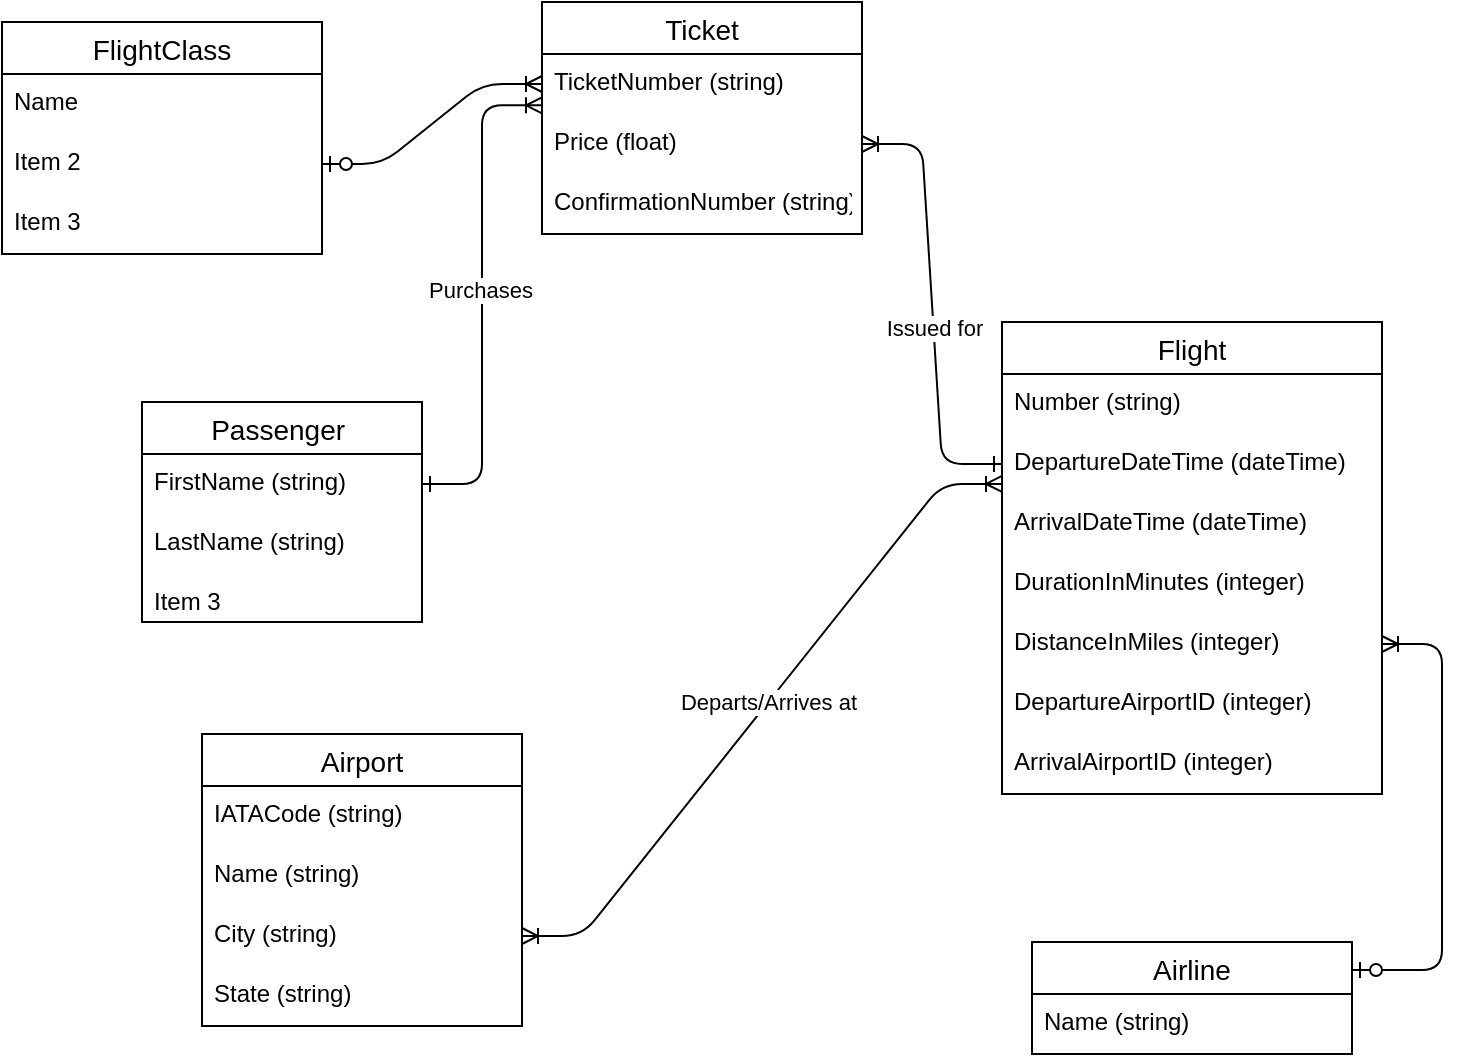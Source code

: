 <mxfile version="14.6.3" type="github">
  <diagram id="R2lEEEUBdFMjLlhIrx00" name="Page-1">
    <mxGraphModel dx="782" dy="446" grid="1" gridSize="10" guides="1" tooltips="1" connect="1" arrows="1" fold="1" page="1" pageScale="1" pageWidth="850" pageHeight="1100" math="0" shadow="0" extFonts="Permanent Marker^https://fonts.googleapis.com/css?family=Permanent+Marker">
      <root>
        <mxCell id="0" />
        <mxCell id="1" parent="0" />
        <mxCell id="KvIE-I7Vvlbd97NcbpaM-1" value="Passenger " style="swimlane;fontStyle=0;childLayout=stackLayout;horizontal=1;startSize=26;horizontalStack=0;resizeParent=1;resizeParentMax=0;resizeLast=0;collapsible=1;marginBottom=0;align=center;fontSize=14;" vertex="1" parent="1">
          <mxGeometry x="120" y="240" width="140" height="110" as="geometry" />
        </mxCell>
        <mxCell id="KvIE-I7Vvlbd97NcbpaM-2" value="FirstName (string)" style="text;strokeColor=none;fillColor=none;spacingLeft=4;spacingRight=4;overflow=hidden;rotatable=0;points=[[0,0.5],[1,0.5]];portConstraint=eastwest;fontSize=12;" vertex="1" parent="KvIE-I7Vvlbd97NcbpaM-1">
          <mxGeometry y="26" width="140" height="30" as="geometry" />
        </mxCell>
        <mxCell id="KvIE-I7Vvlbd97NcbpaM-3" value="LastName (string)" style="text;strokeColor=none;fillColor=none;spacingLeft=4;spacingRight=4;overflow=hidden;rotatable=0;points=[[0,0.5],[1,0.5]];portConstraint=eastwest;fontSize=12;" vertex="1" parent="KvIE-I7Vvlbd97NcbpaM-1">
          <mxGeometry y="56" width="140" height="30" as="geometry" />
        </mxCell>
        <mxCell id="KvIE-I7Vvlbd97NcbpaM-4" value="Item 3" style="text;strokeColor=none;fillColor=none;spacingLeft=4;spacingRight=4;overflow=hidden;rotatable=0;points=[[0,0.5],[1,0.5]];portConstraint=eastwest;fontSize=12;" vertex="1" parent="KvIE-I7Vvlbd97NcbpaM-1">
          <mxGeometry y="86" width="140" height="24" as="geometry" />
        </mxCell>
        <mxCell id="KvIE-I7Vvlbd97NcbpaM-5" value="Flight" style="swimlane;fontStyle=0;childLayout=stackLayout;horizontal=1;startSize=26;horizontalStack=0;resizeParent=1;resizeParentMax=0;resizeLast=0;collapsible=1;marginBottom=0;align=center;fontSize=14;" vertex="1" parent="1">
          <mxGeometry x="550" y="200" width="190" height="236" as="geometry" />
        </mxCell>
        <mxCell id="KvIE-I7Vvlbd97NcbpaM-6" value="Number (string)" style="text;strokeColor=none;fillColor=none;spacingLeft=4;spacingRight=4;overflow=hidden;rotatable=0;points=[[0,0.5],[1,0.5]];portConstraint=eastwest;fontSize=12;" vertex="1" parent="KvIE-I7Vvlbd97NcbpaM-5">
          <mxGeometry y="26" width="190" height="30" as="geometry" />
        </mxCell>
        <mxCell id="KvIE-I7Vvlbd97NcbpaM-7" value="DepartureDateTime (dateTime)" style="text;strokeColor=none;fillColor=none;spacingLeft=4;spacingRight=4;overflow=hidden;rotatable=0;points=[[0,0.5],[1,0.5]];portConstraint=eastwest;fontSize=12;" vertex="1" parent="KvIE-I7Vvlbd97NcbpaM-5">
          <mxGeometry y="56" width="190" height="30" as="geometry" />
        </mxCell>
        <mxCell id="KvIE-I7Vvlbd97NcbpaM-8" value="ArrivalDateTime (dateTime)" style="text;strokeColor=none;fillColor=none;spacingLeft=4;spacingRight=4;overflow=hidden;rotatable=0;points=[[0,0.5],[1,0.5]];portConstraint=eastwest;fontSize=12;" vertex="1" parent="KvIE-I7Vvlbd97NcbpaM-5">
          <mxGeometry y="86" width="190" height="30" as="geometry" />
        </mxCell>
        <mxCell id="KvIE-I7Vvlbd97NcbpaM-9" value="DurationInMinutes (integer)" style="text;strokeColor=none;fillColor=none;spacingLeft=4;spacingRight=4;overflow=hidden;rotatable=0;points=[[0,0.5],[1,0.5]];portConstraint=eastwest;fontSize=12;" vertex="1" parent="KvIE-I7Vvlbd97NcbpaM-5">
          <mxGeometry y="116" width="190" height="30" as="geometry" />
        </mxCell>
        <mxCell id="KvIE-I7Vvlbd97NcbpaM-10" value="DistanceInMiles (integer)" style="text;strokeColor=none;fillColor=none;spacingLeft=4;spacingRight=4;overflow=hidden;rotatable=0;points=[[0,0.5],[1,0.5]];portConstraint=eastwest;fontSize=12;" vertex="1" parent="KvIE-I7Vvlbd97NcbpaM-5">
          <mxGeometry y="146" width="190" height="30" as="geometry" />
        </mxCell>
        <mxCell id="KvIE-I7Vvlbd97NcbpaM-40" value="DepartureAirportID (integer)" style="text;strokeColor=none;fillColor=none;spacingLeft=4;spacingRight=4;overflow=hidden;rotatable=0;points=[[0,0.5],[1,0.5]];portConstraint=eastwest;fontSize=12;" vertex="1" parent="KvIE-I7Vvlbd97NcbpaM-5">
          <mxGeometry y="176" width="190" height="30" as="geometry" />
        </mxCell>
        <mxCell id="KvIE-I7Vvlbd97NcbpaM-41" value="ArrivalAirportID (integer)" style="text;strokeColor=none;fillColor=none;spacingLeft=4;spacingRight=4;overflow=hidden;rotatable=0;points=[[0,0.5],[1,0.5]];portConstraint=eastwest;fontSize=12;" vertex="1" parent="KvIE-I7Vvlbd97NcbpaM-5">
          <mxGeometry y="206" width="190" height="30" as="geometry" />
        </mxCell>
        <mxCell id="KvIE-I7Vvlbd97NcbpaM-12" value="Ticket" style="swimlane;fontStyle=0;childLayout=stackLayout;horizontal=1;startSize=26;horizontalStack=0;resizeParent=1;resizeParentMax=0;resizeLast=0;collapsible=1;marginBottom=0;align=center;fontSize=14;" vertex="1" parent="1">
          <mxGeometry x="320" y="40" width="160" height="116" as="geometry" />
        </mxCell>
        <mxCell id="KvIE-I7Vvlbd97NcbpaM-13" value="TicketNumber (string)" style="text;strokeColor=none;fillColor=none;spacingLeft=4;spacingRight=4;overflow=hidden;rotatable=0;points=[[0,0.5],[1,0.5]];portConstraint=eastwest;fontSize=12;" vertex="1" parent="KvIE-I7Vvlbd97NcbpaM-12">
          <mxGeometry y="26" width="160" height="30" as="geometry" />
        </mxCell>
        <mxCell id="KvIE-I7Vvlbd97NcbpaM-14" value="Price (float)" style="text;strokeColor=none;fillColor=none;spacingLeft=4;spacingRight=4;overflow=hidden;rotatable=0;points=[[0,0.5],[1,0.5]];portConstraint=eastwest;fontSize=12;" vertex="1" parent="KvIE-I7Vvlbd97NcbpaM-12">
          <mxGeometry y="56" width="160" height="30" as="geometry" />
        </mxCell>
        <mxCell id="KvIE-I7Vvlbd97NcbpaM-34" value="ConfirmationNumber (string)" style="text;strokeColor=none;fillColor=none;spacingLeft=4;spacingRight=4;overflow=hidden;rotatable=0;points=[[0,0.5],[1,0.5]];portConstraint=eastwest;fontSize=12;" vertex="1" parent="KvIE-I7Vvlbd97NcbpaM-12">
          <mxGeometry y="86" width="160" height="30" as="geometry" />
        </mxCell>
        <mxCell id="KvIE-I7Vvlbd97NcbpaM-16" value="Airport" style="swimlane;fontStyle=0;childLayout=stackLayout;horizontal=1;startSize=26;horizontalStack=0;resizeParent=1;resizeParentMax=0;resizeLast=0;collapsible=1;marginBottom=0;align=center;fontSize=14;" vertex="1" parent="1">
          <mxGeometry x="150" y="406" width="160" height="146" as="geometry" />
        </mxCell>
        <mxCell id="KvIE-I7Vvlbd97NcbpaM-17" value="IATACode (string)" style="text;strokeColor=none;fillColor=none;spacingLeft=4;spacingRight=4;overflow=hidden;rotatable=0;points=[[0,0.5],[1,0.5]];portConstraint=eastwest;fontSize=12;" vertex="1" parent="KvIE-I7Vvlbd97NcbpaM-16">
          <mxGeometry y="26" width="160" height="30" as="geometry" />
        </mxCell>
        <mxCell id="KvIE-I7Vvlbd97NcbpaM-18" value="Name (string)" style="text;strokeColor=none;fillColor=none;spacingLeft=4;spacingRight=4;overflow=hidden;rotatable=0;points=[[0,0.5],[1,0.5]];portConstraint=eastwest;fontSize=12;" vertex="1" parent="KvIE-I7Vvlbd97NcbpaM-16">
          <mxGeometry y="56" width="160" height="30" as="geometry" />
        </mxCell>
        <mxCell id="KvIE-I7Vvlbd97NcbpaM-19" value="City (string)" style="text;strokeColor=none;fillColor=none;spacingLeft=4;spacingRight=4;overflow=hidden;rotatable=0;points=[[0,0.5],[1,0.5]];portConstraint=eastwest;fontSize=12;" vertex="1" parent="KvIE-I7Vvlbd97NcbpaM-16">
          <mxGeometry y="86" width="160" height="30" as="geometry" />
        </mxCell>
        <mxCell id="KvIE-I7Vvlbd97NcbpaM-20" value="State (string)" style="text;strokeColor=none;fillColor=none;spacingLeft=4;spacingRight=4;overflow=hidden;rotatable=0;points=[[0,0.5],[1,0.5]];portConstraint=eastwest;fontSize=12;" vertex="1" parent="KvIE-I7Vvlbd97NcbpaM-16">
          <mxGeometry y="116" width="160" height="30" as="geometry" />
        </mxCell>
        <mxCell id="KvIE-I7Vvlbd97NcbpaM-22" value="" style="edgeStyle=entityRelationEdgeStyle;fontSize=12;html=1;endArrow=ERoneToMany;startArrow=ERoneToMany;entryX=0;entryY=0.833;entryDx=0;entryDy=0;entryPerimeter=0;exitX=1;exitY=0.5;exitDx=0;exitDy=0;" edge="1" parent="1" source="KvIE-I7Vvlbd97NcbpaM-19" target="KvIE-I7Vvlbd97NcbpaM-7">
          <mxGeometry width="100" height="100" relative="1" as="geometry">
            <mxPoint x="350" y="380" as="sourcePoint" />
            <mxPoint x="450" y="280" as="targetPoint" />
          </mxGeometry>
        </mxCell>
        <mxCell id="KvIE-I7Vvlbd97NcbpaM-23" value="Departs/Arrives at" style="edgeLabel;html=1;align=center;verticalAlign=middle;resizable=0;points=[];" vertex="1" connectable="0" parent="KvIE-I7Vvlbd97NcbpaM-22">
          <mxGeometry x="0.028" relative="1" as="geometry">
            <mxPoint as="offset" />
          </mxGeometry>
        </mxCell>
        <mxCell id="KvIE-I7Vvlbd97NcbpaM-24" value="" style="edgeStyle=entityRelationEdgeStyle;fontSize=12;html=1;endArrow=ERoneToMany;startArrow=ERone;entryX=0;entryY=-0.144;entryDx=0;entryDy=0;entryPerimeter=0;startFill=0;exitX=1;exitY=0.5;exitDx=0;exitDy=0;" edge="1" parent="1" source="KvIE-I7Vvlbd97NcbpaM-2" target="KvIE-I7Vvlbd97NcbpaM-14">
          <mxGeometry width="100" height="100" relative="1" as="geometry">
            <mxPoint x="260" y="268" as="sourcePoint" />
            <mxPoint x="220" y="60" as="targetPoint" />
          </mxGeometry>
        </mxCell>
        <mxCell id="KvIE-I7Vvlbd97NcbpaM-25" value="Purchases" style="edgeLabel;html=1;align=center;verticalAlign=middle;resizable=0;points=[];" vertex="1" connectable="0" parent="KvIE-I7Vvlbd97NcbpaM-24">
          <mxGeometry x="0.018" y="1" relative="1" as="geometry">
            <mxPoint as="offset" />
          </mxGeometry>
        </mxCell>
        <mxCell id="KvIE-I7Vvlbd97NcbpaM-26" value="" style="edgeStyle=entityRelationEdgeStyle;fontSize=12;html=1;endArrow=ERone;startArrow=ERoneToMany;entryX=0;entryY=0.5;entryDx=0;entryDy=0;endFill=0;exitX=1;exitY=0.5;exitDx=0;exitDy=0;" edge="1" parent="1" source="KvIE-I7Vvlbd97NcbpaM-14" target="KvIE-I7Vvlbd97NcbpaM-7">
          <mxGeometry width="100" height="100" relative="1" as="geometry">
            <mxPoint x="483" y="100" as="sourcePoint" />
            <mxPoint x="484" y="100" as="targetPoint" />
          </mxGeometry>
        </mxCell>
        <mxCell id="KvIE-I7Vvlbd97NcbpaM-27" value="Issued for" style="edgeLabel;html=1;align=center;verticalAlign=middle;resizable=0;points=[];" vertex="1" connectable="0" parent="KvIE-I7Vvlbd97NcbpaM-26">
          <mxGeometry x="0.106" relative="1" as="geometry">
            <mxPoint as="offset" />
          </mxGeometry>
        </mxCell>
        <mxCell id="KvIE-I7Vvlbd97NcbpaM-29" value="Airline" style="swimlane;fontStyle=0;childLayout=stackLayout;horizontal=1;startSize=26;horizontalStack=0;resizeParent=1;resizeParentMax=0;resizeLast=0;collapsible=1;marginBottom=0;align=center;fontSize=14;" vertex="1" parent="1">
          <mxGeometry x="565" y="510" width="160" height="56" as="geometry" />
        </mxCell>
        <mxCell id="KvIE-I7Vvlbd97NcbpaM-30" value="Name (string)" style="text;strokeColor=none;fillColor=none;spacingLeft=4;spacingRight=4;overflow=hidden;rotatable=0;points=[[0,0.5],[1,0.5]];portConstraint=eastwest;fontSize=12;" vertex="1" parent="KvIE-I7Vvlbd97NcbpaM-29">
          <mxGeometry y="26" width="160" height="30" as="geometry" />
        </mxCell>
        <mxCell id="KvIE-I7Vvlbd97NcbpaM-33" value="" style="edgeStyle=entityRelationEdgeStyle;fontSize=12;html=1;endArrow=ERoneToMany;startArrow=ERzeroToOne;exitX=1;exitY=0.25;exitDx=0;exitDy=0;" edge="1" parent="1" source="KvIE-I7Vvlbd97NcbpaM-29" target="KvIE-I7Vvlbd97NcbpaM-10">
          <mxGeometry width="100" height="100" relative="1" as="geometry">
            <mxPoint x="725" y="491" as="sourcePoint" />
            <mxPoint x="630.75" y="409.66" as="targetPoint" />
          </mxGeometry>
        </mxCell>
        <mxCell id="KvIE-I7Vvlbd97NcbpaM-35" value="FlightClass" style="swimlane;fontStyle=0;childLayout=stackLayout;horizontal=1;startSize=26;horizontalStack=0;resizeParent=1;resizeParentMax=0;resizeLast=0;collapsible=1;marginBottom=0;align=center;fontSize=14;" vertex="1" parent="1">
          <mxGeometry x="50" y="50" width="160" height="116" as="geometry" />
        </mxCell>
        <mxCell id="KvIE-I7Vvlbd97NcbpaM-36" value="Name" style="text;strokeColor=none;fillColor=none;spacingLeft=4;spacingRight=4;overflow=hidden;rotatable=0;points=[[0,0.5],[1,0.5]];portConstraint=eastwest;fontSize=12;" vertex="1" parent="KvIE-I7Vvlbd97NcbpaM-35">
          <mxGeometry y="26" width="160" height="30" as="geometry" />
        </mxCell>
        <mxCell id="KvIE-I7Vvlbd97NcbpaM-37" value="Item 2" style="text;strokeColor=none;fillColor=none;spacingLeft=4;spacingRight=4;overflow=hidden;rotatable=0;points=[[0,0.5],[1,0.5]];portConstraint=eastwest;fontSize=12;" vertex="1" parent="KvIE-I7Vvlbd97NcbpaM-35">
          <mxGeometry y="56" width="160" height="30" as="geometry" />
        </mxCell>
        <mxCell id="KvIE-I7Vvlbd97NcbpaM-38" value="Item 3" style="text;strokeColor=none;fillColor=none;spacingLeft=4;spacingRight=4;overflow=hidden;rotatable=0;points=[[0,0.5],[1,0.5]];portConstraint=eastwest;fontSize=12;" vertex="1" parent="KvIE-I7Vvlbd97NcbpaM-35">
          <mxGeometry y="86" width="160" height="30" as="geometry" />
        </mxCell>
        <mxCell id="KvIE-I7Vvlbd97NcbpaM-39" value="" style="edgeStyle=entityRelationEdgeStyle;fontSize=12;html=1;endArrow=ERoneToMany;startArrow=ERzeroToOne;exitX=1;exitY=0.5;exitDx=0;exitDy=0;entryX=0;entryY=0.5;entryDx=0;entryDy=0;" edge="1" parent="1" source="KvIE-I7Vvlbd97NcbpaM-37" target="KvIE-I7Vvlbd97NcbpaM-13">
          <mxGeometry width="100" height="100" relative="1" as="geometry">
            <mxPoint x="330" y="280" as="sourcePoint" />
            <mxPoint x="430" y="180" as="targetPoint" />
          </mxGeometry>
        </mxCell>
      </root>
    </mxGraphModel>
  </diagram>
</mxfile>

